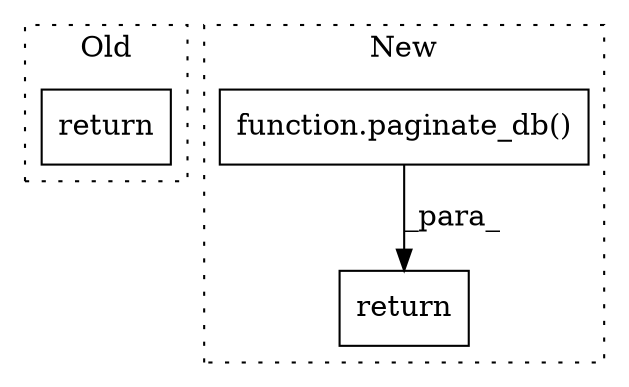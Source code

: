 digraph G {
subgraph cluster0 {
1 [label="return" a="93" s="9867" l="7" shape="box"];
label = "Old";
style="dotted";
}
subgraph cluster1 {
2 [label="function.paginate_db()" a="75" s="9273,9339" l="12,1" shape="box"];
3 [label="return" a="93" s="9266" l="7" shape="box"];
label = "New";
style="dotted";
}
2 -> 3 [label="_para_"];
}